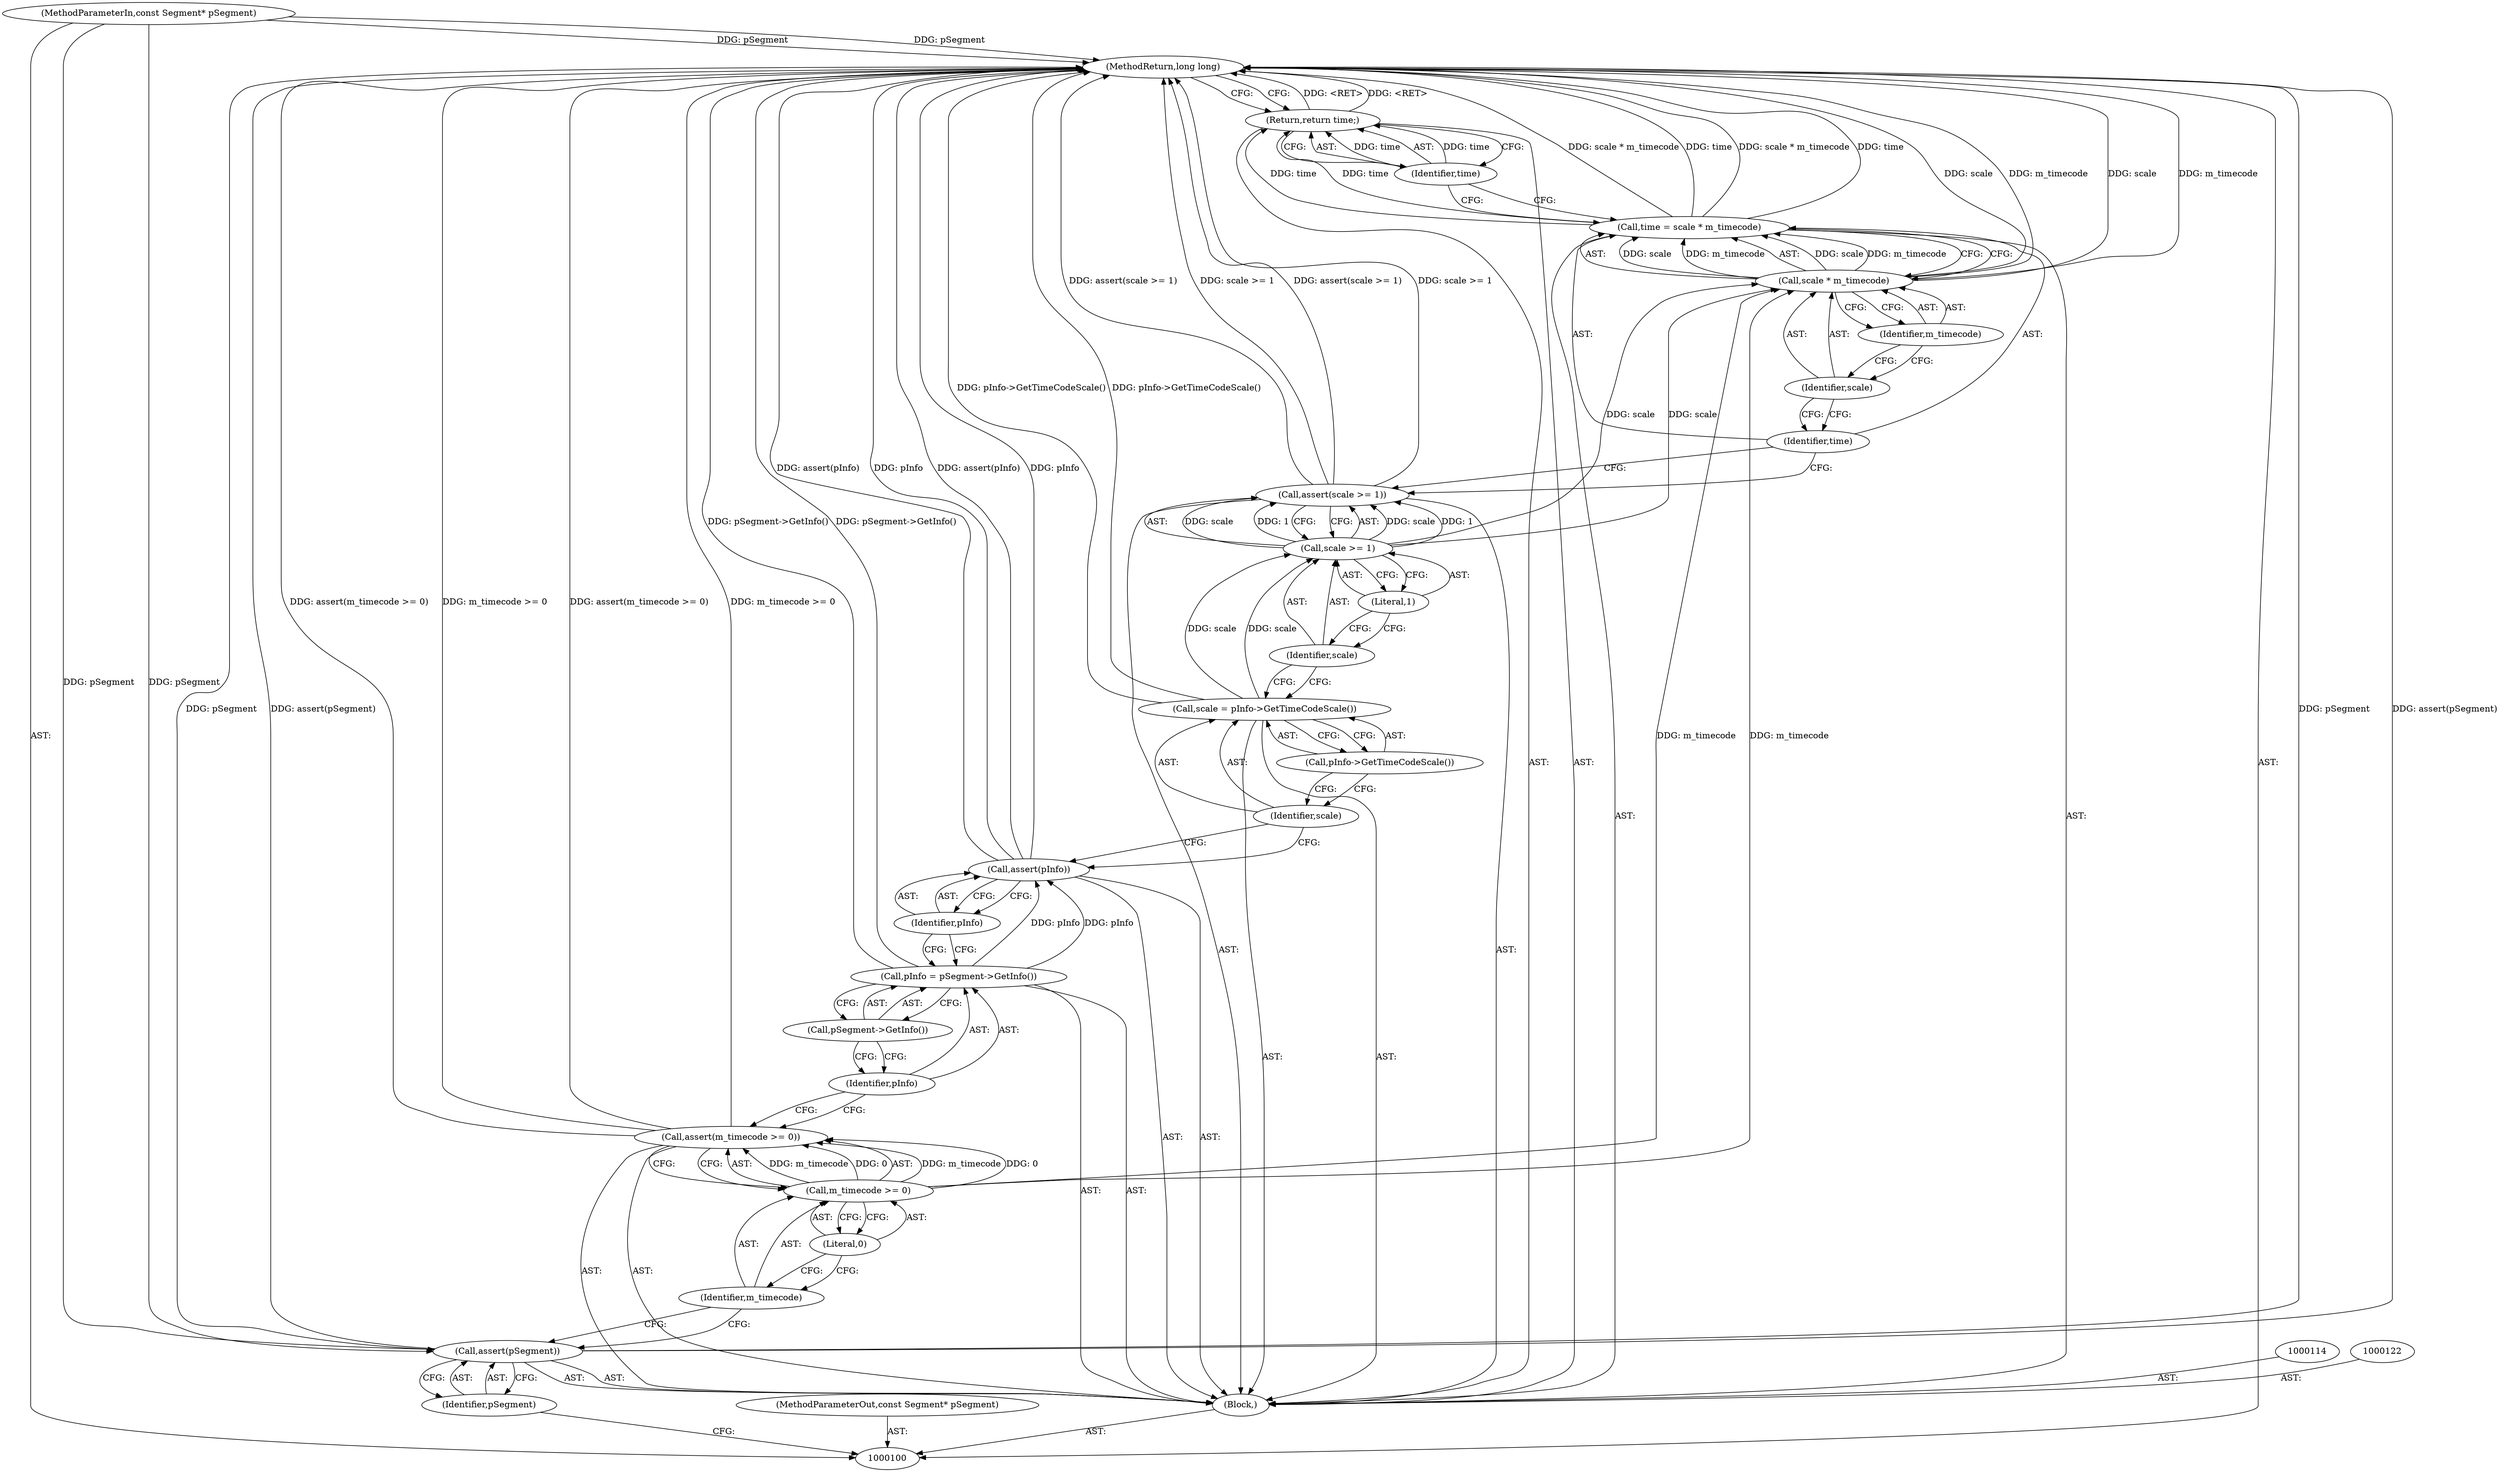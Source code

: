 digraph "1_Android_04839626ed859623901ebd3a5fd483982186b59d_126" {
"1000130" [label="(MethodReturn,long long)"];
"1000101" [label="(MethodParameterIn,const Segment* pSegment)"];
"1000163" [label="(MethodParameterOut,const Segment* pSegment)"];
"1000129" [label="(Identifier,time)"];
"1000128" [label="(Return,return time;)"];
"1000102" [label="(Block,)"];
"1000104" [label="(Identifier,pSegment)"];
"1000103" [label="(Call,assert(pSegment))"];
"1000106" [label="(Call,m_timecode >= 0)"];
"1000107" [label="(Identifier,m_timecode)"];
"1000108" [label="(Literal,0)"];
"1000105" [label="(Call,assert(m_timecode >= 0))"];
"1000109" [label="(Call,pInfo = pSegment->GetInfo())"];
"1000110" [label="(Identifier,pInfo)"];
"1000111" [label="(Call,pSegment->GetInfo())"];
"1000113" [label="(Identifier,pInfo)"];
"1000112" [label="(Call,assert(pInfo))"];
"1000115" [label="(Call,scale = pInfo->GetTimeCodeScale())"];
"1000116" [label="(Identifier,scale)"];
"1000117" [label="(Call,pInfo->GetTimeCodeScale())"];
"1000119" [label="(Call,scale >= 1)"];
"1000120" [label="(Identifier,scale)"];
"1000121" [label="(Literal,1)"];
"1000118" [label="(Call,assert(scale >= 1))"];
"1000123" [label="(Call,time = scale * m_timecode)"];
"1000124" [label="(Identifier,time)"];
"1000125" [label="(Call,scale * m_timecode)"];
"1000126" [label="(Identifier,scale)"];
"1000127" [label="(Identifier,m_timecode)"];
"1000130" -> "1000100"  [label="AST: "];
"1000130" -> "1000128"  [label="CFG: "];
"1000115" -> "1000130"  [label="DDG: pInfo->GetTimeCodeScale()"];
"1000125" -> "1000130"  [label="DDG: scale"];
"1000125" -> "1000130"  [label="DDG: m_timecode"];
"1000123" -> "1000130"  [label="DDG: scale * m_timecode"];
"1000123" -> "1000130"  [label="DDG: time"];
"1000103" -> "1000130"  [label="DDG: pSegment"];
"1000103" -> "1000130"  [label="DDG: assert(pSegment)"];
"1000105" -> "1000130"  [label="DDG: assert(m_timecode >= 0)"];
"1000105" -> "1000130"  [label="DDG: m_timecode >= 0"];
"1000118" -> "1000130"  [label="DDG: assert(scale >= 1)"];
"1000118" -> "1000130"  [label="DDG: scale >= 1"];
"1000112" -> "1000130"  [label="DDG: assert(pInfo)"];
"1000112" -> "1000130"  [label="DDG: pInfo"];
"1000109" -> "1000130"  [label="DDG: pSegment->GetInfo()"];
"1000101" -> "1000130"  [label="DDG: pSegment"];
"1000128" -> "1000130"  [label="DDG: <RET>"];
"1000101" -> "1000100"  [label="AST: "];
"1000101" -> "1000130"  [label="DDG: pSegment"];
"1000101" -> "1000103"  [label="DDG: pSegment"];
"1000163" -> "1000100"  [label="AST: "];
"1000129" -> "1000128"  [label="AST: "];
"1000129" -> "1000123"  [label="CFG: "];
"1000128" -> "1000129"  [label="CFG: "];
"1000129" -> "1000128"  [label="DDG: time"];
"1000128" -> "1000102"  [label="AST: "];
"1000128" -> "1000129"  [label="CFG: "];
"1000129" -> "1000128"  [label="AST: "];
"1000130" -> "1000128"  [label="CFG: "];
"1000128" -> "1000130"  [label="DDG: <RET>"];
"1000129" -> "1000128"  [label="DDG: time"];
"1000123" -> "1000128"  [label="DDG: time"];
"1000102" -> "1000100"  [label="AST: "];
"1000103" -> "1000102"  [label="AST: "];
"1000105" -> "1000102"  [label="AST: "];
"1000109" -> "1000102"  [label="AST: "];
"1000112" -> "1000102"  [label="AST: "];
"1000114" -> "1000102"  [label="AST: "];
"1000115" -> "1000102"  [label="AST: "];
"1000118" -> "1000102"  [label="AST: "];
"1000122" -> "1000102"  [label="AST: "];
"1000123" -> "1000102"  [label="AST: "];
"1000128" -> "1000102"  [label="AST: "];
"1000104" -> "1000103"  [label="AST: "];
"1000104" -> "1000100"  [label="CFG: "];
"1000103" -> "1000104"  [label="CFG: "];
"1000103" -> "1000102"  [label="AST: "];
"1000103" -> "1000104"  [label="CFG: "];
"1000104" -> "1000103"  [label="AST: "];
"1000107" -> "1000103"  [label="CFG: "];
"1000103" -> "1000130"  [label="DDG: pSegment"];
"1000103" -> "1000130"  [label="DDG: assert(pSegment)"];
"1000101" -> "1000103"  [label="DDG: pSegment"];
"1000106" -> "1000105"  [label="AST: "];
"1000106" -> "1000108"  [label="CFG: "];
"1000107" -> "1000106"  [label="AST: "];
"1000108" -> "1000106"  [label="AST: "];
"1000105" -> "1000106"  [label="CFG: "];
"1000106" -> "1000105"  [label="DDG: m_timecode"];
"1000106" -> "1000105"  [label="DDG: 0"];
"1000106" -> "1000125"  [label="DDG: m_timecode"];
"1000107" -> "1000106"  [label="AST: "];
"1000107" -> "1000103"  [label="CFG: "];
"1000108" -> "1000107"  [label="CFG: "];
"1000108" -> "1000106"  [label="AST: "];
"1000108" -> "1000107"  [label="CFG: "];
"1000106" -> "1000108"  [label="CFG: "];
"1000105" -> "1000102"  [label="AST: "];
"1000105" -> "1000106"  [label="CFG: "];
"1000106" -> "1000105"  [label="AST: "];
"1000110" -> "1000105"  [label="CFG: "];
"1000105" -> "1000130"  [label="DDG: assert(m_timecode >= 0)"];
"1000105" -> "1000130"  [label="DDG: m_timecode >= 0"];
"1000106" -> "1000105"  [label="DDG: m_timecode"];
"1000106" -> "1000105"  [label="DDG: 0"];
"1000109" -> "1000102"  [label="AST: "];
"1000109" -> "1000111"  [label="CFG: "];
"1000110" -> "1000109"  [label="AST: "];
"1000111" -> "1000109"  [label="AST: "];
"1000113" -> "1000109"  [label="CFG: "];
"1000109" -> "1000130"  [label="DDG: pSegment->GetInfo()"];
"1000109" -> "1000112"  [label="DDG: pInfo"];
"1000110" -> "1000109"  [label="AST: "];
"1000110" -> "1000105"  [label="CFG: "];
"1000111" -> "1000110"  [label="CFG: "];
"1000111" -> "1000109"  [label="AST: "];
"1000111" -> "1000110"  [label="CFG: "];
"1000109" -> "1000111"  [label="CFG: "];
"1000113" -> "1000112"  [label="AST: "];
"1000113" -> "1000109"  [label="CFG: "];
"1000112" -> "1000113"  [label="CFG: "];
"1000112" -> "1000102"  [label="AST: "];
"1000112" -> "1000113"  [label="CFG: "];
"1000113" -> "1000112"  [label="AST: "];
"1000116" -> "1000112"  [label="CFG: "];
"1000112" -> "1000130"  [label="DDG: assert(pInfo)"];
"1000112" -> "1000130"  [label="DDG: pInfo"];
"1000109" -> "1000112"  [label="DDG: pInfo"];
"1000115" -> "1000102"  [label="AST: "];
"1000115" -> "1000117"  [label="CFG: "];
"1000116" -> "1000115"  [label="AST: "];
"1000117" -> "1000115"  [label="AST: "];
"1000120" -> "1000115"  [label="CFG: "];
"1000115" -> "1000130"  [label="DDG: pInfo->GetTimeCodeScale()"];
"1000115" -> "1000119"  [label="DDG: scale"];
"1000116" -> "1000115"  [label="AST: "];
"1000116" -> "1000112"  [label="CFG: "];
"1000117" -> "1000116"  [label="CFG: "];
"1000117" -> "1000115"  [label="AST: "];
"1000117" -> "1000116"  [label="CFG: "];
"1000115" -> "1000117"  [label="CFG: "];
"1000119" -> "1000118"  [label="AST: "];
"1000119" -> "1000121"  [label="CFG: "];
"1000120" -> "1000119"  [label="AST: "];
"1000121" -> "1000119"  [label="AST: "];
"1000118" -> "1000119"  [label="CFG: "];
"1000119" -> "1000118"  [label="DDG: scale"];
"1000119" -> "1000118"  [label="DDG: 1"];
"1000115" -> "1000119"  [label="DDG: scale"];
"1000119" -> "1000125"  [label="DDG: scale"];
"1000120" -> "1000119"  [label="AST: "];
"1000120" -> "1000115"  [label="CFG: "];
"1000121" -> "1000120"  [label="CFG: "];
"1000121" -> "1000119"  [label="AST: "];
"1000121" -> "1000120"  [label="CFG: "];
"1000119" -> "1000121"  [label="CFG: "];
"1000118" -> "1000102"  [label="AST: "];
"1000118" -> "1000119"  [label="CFG: "];
"1000119" -> "1000118"  [label="AST: "];
"1000124" -> "1000118"  [label="CFG: "];
"1000118" -> "1000130"  [label="DDG: assert(scale >= 1)"];
"1000118" -> "1000130"  [label="DDG: scale >= 1"];
"1000119" -> "1000118"  [label="DDG: scale"];
"1000119" -> "1000118"  [label="DDG: 1"];
"1000123" -> "1000102"  [label="AST: "];
"1000123" -> "1000125"  [label="CFG: "];
"1000124" -> "1000123"  [label="AST: "];
"1000125" -> "1000123"  [label="AST: "];
"1000129" -> "1000123"  [label="CFG: "];
"1000123" -> "1000130"  [label="DDG: scale * m_timecode"];
"1000123" -> "1000130"  [label="DDG: time"];
"1000125" -> "1000123"  [label="DDG: scale"];
"1000125" -> "1000123"  [label="DDG: m_timecode"];
"1000123" -> "1000128"  [label="DDG: time"];
"1000124" -> "1000123"  [label="AST: "];
"1000124" -> "1000118"  [label="CFG: "];
"1000126" -> "1000124"  [label="CFG: "];
"1000125" -> "1000123"  [label="AST: "];
"1000125" -> "1000127"  [label="CFG: "];
"1000126" -> "1000125"  [label="AST: "];
"1000127" -> "1000125"  [label="AST: "];
"1000123" -> "1000125"  [label="CFG: "];
"1000125" -> "1000130"  [label="DDG: scale"];
"1000125" -> "1000130"  [label="DDG: m_timecode"];
"1000125" -> "1000123"  [label="DDG: scale"];
"1000125" -> "1000123"  [label="DDG: m_timecode"];
"1000119" -> "1000125"  [label="DDG: scale"];
"1000106" -> "1000125"  [label="DDG: m_timecode"];
"1000126" -> "1000125"  [label="AST: "];
"1000126" -> "1000124"  [label="CFG: "];
"1000127" -> "1000126"  [label="CFG: "];
"1000127" -> "1000125"  [label="AST: "];
"1000127" -> "1000126"  [label="CFG: "];
"1000125" -> "1000127"  [label="CFG: "];
}
